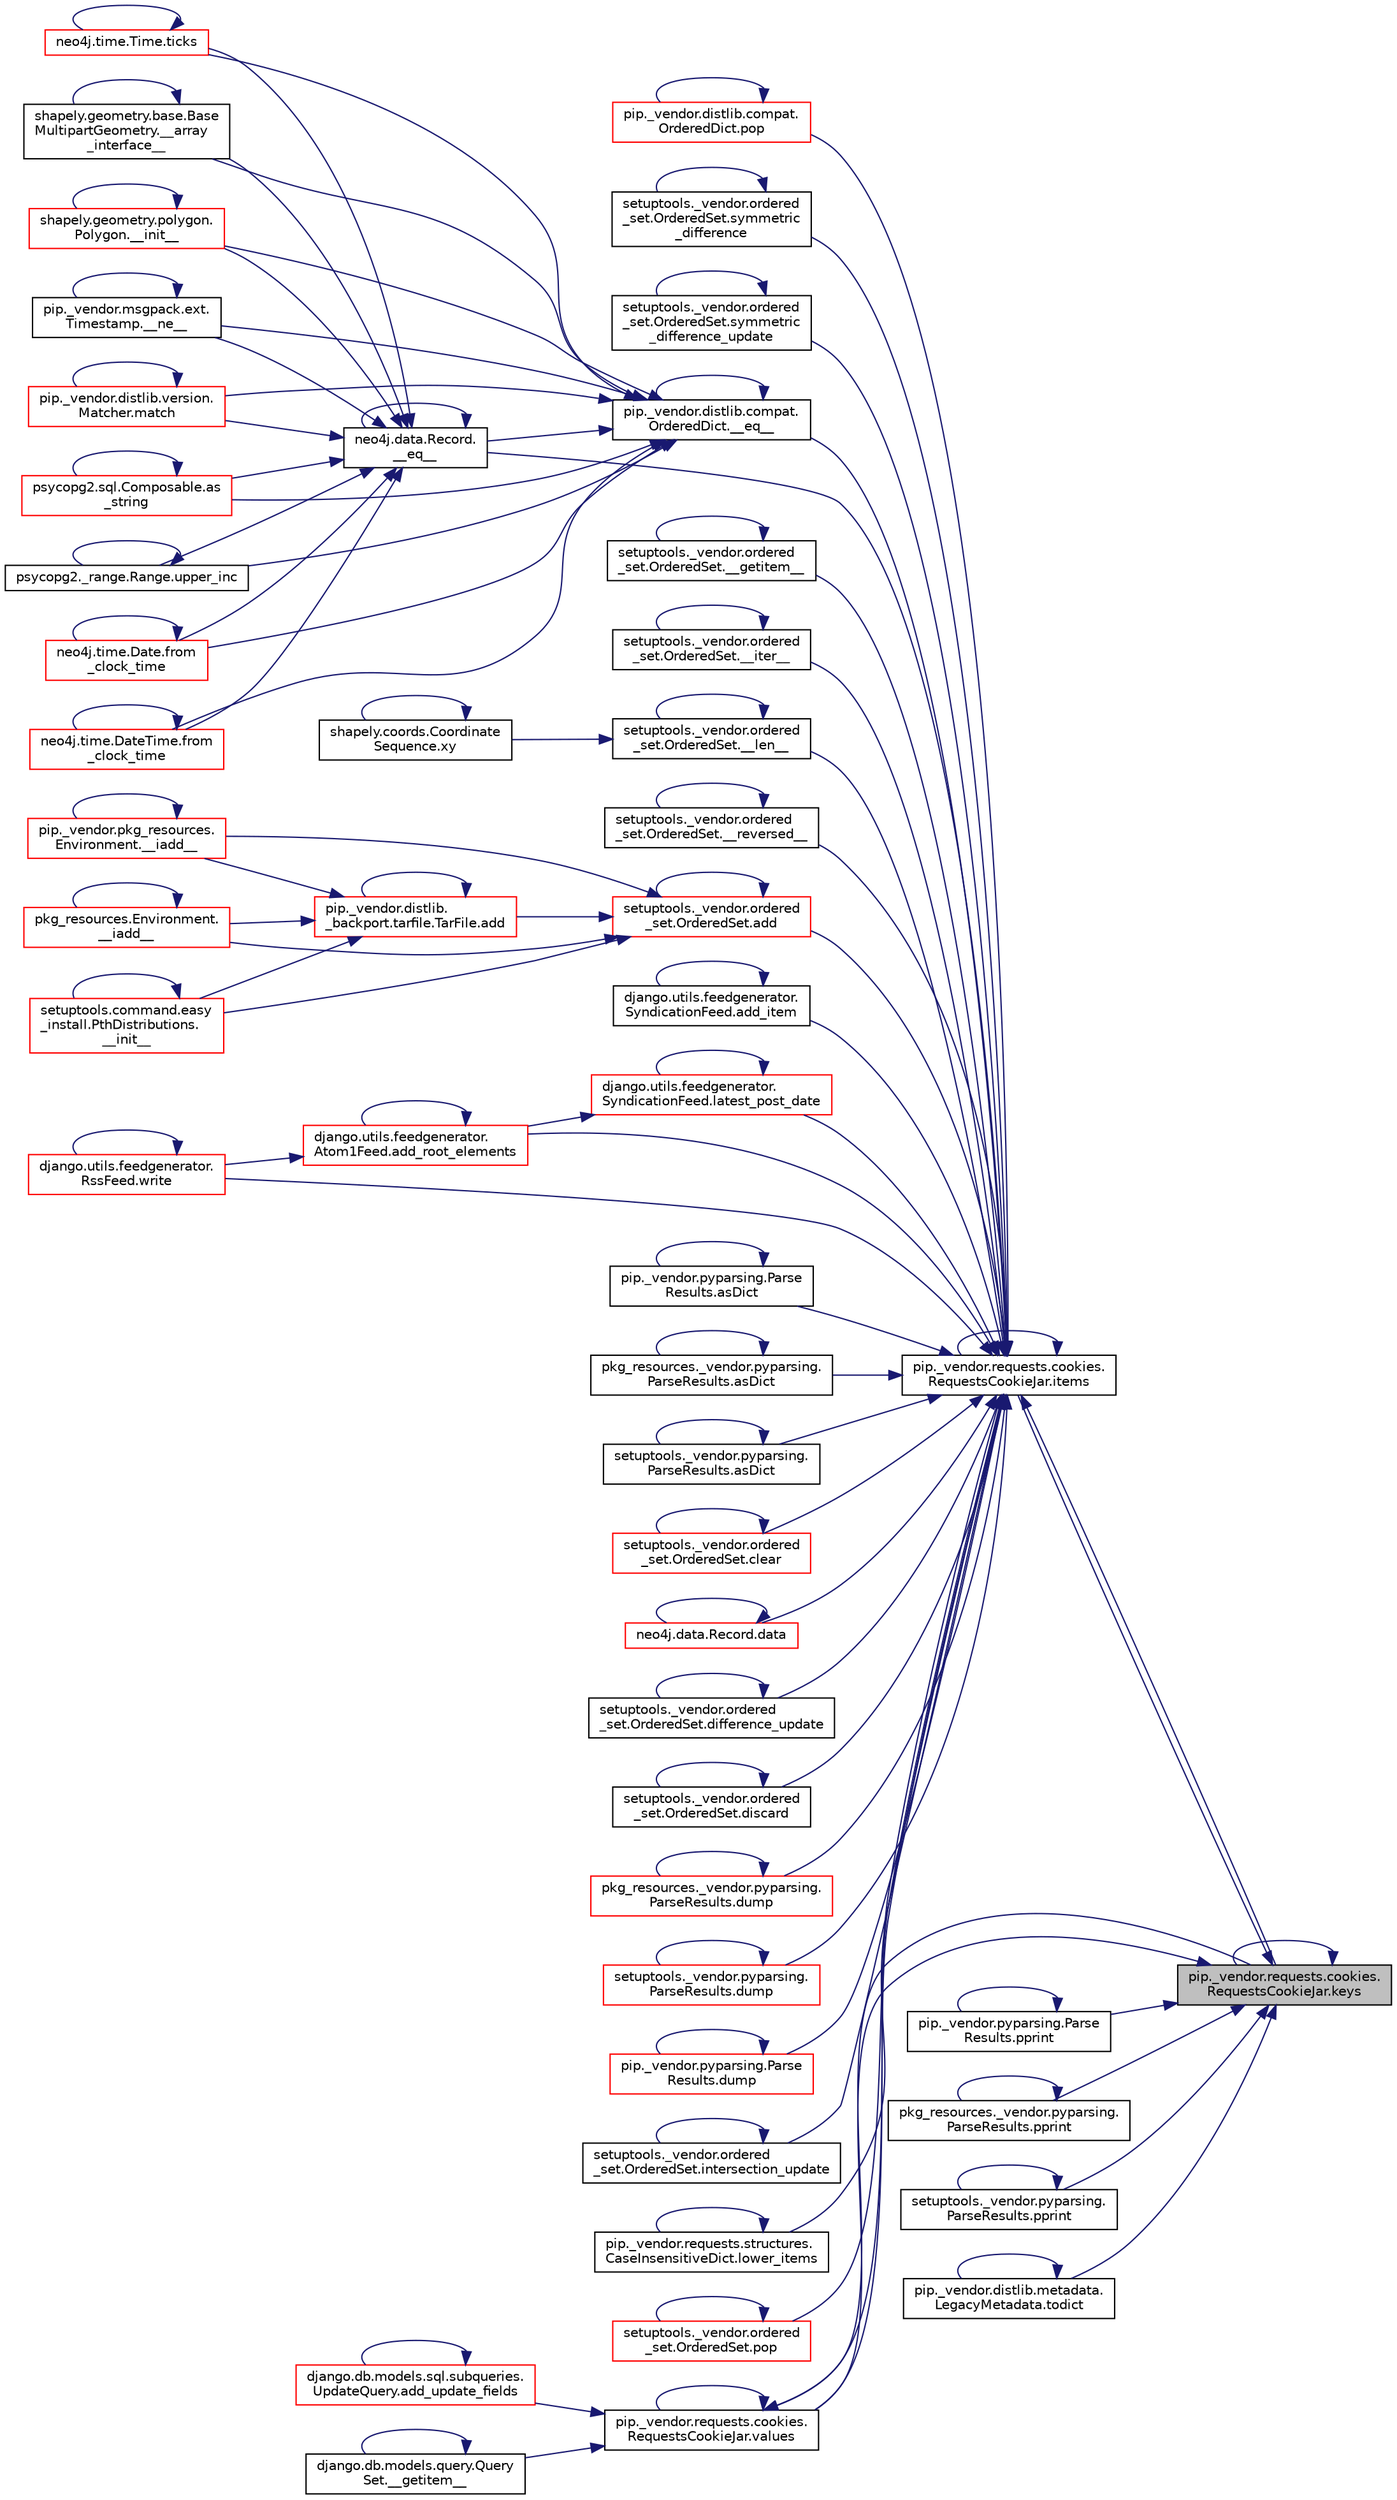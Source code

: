 digraph "pip._vendor.requests.cookies.RequestsCookieJar.keys"
{
 // LATEX_PDF_SIZE
  edge [fontname="Helvetica",fontsize="10",labelfontname="Helvetica",labelfontsize="10"];
  node [fontname="Helvetica",fontsize="10",shape=record];
  rankdir="RL";
  Node1 [label="pip._vendor.requests.cookies.\lRequestsCookieJar.keys",height=0.2,width=0.4,color="black", fillcolor="grey75", style="filled", fontcolor="black",tooltip=" "];
  Node1 -> Node2 [dir="back",color="midnightblue",fontsize="10",style="solid",fontname="Helvetica"];
  Node2 [label="pip._vendor.requests.cookies.\lRequestsCookieJar.items",height=0.2,width=0.4,color="black", fillcolor="white", style="filled",URL="$d9/d08/classpip_1_1__vendor_1_1requests_1_1cookies_1_1_requests_cookie_jar.html#a16943d14660f257b695673e38162c0f7",tooltip=" "];
  Node2 -> Node3 [dir="back",color="midnightblue",fontsize="10",style="solid",fontname="Helvetica"];
  Node3 [label="neo4j.data.Record.\l__eq__",height=0.2,width=0.4,color="black", fillcolor="white", style="filled",URL="$d8/da3/classneo4j_1_1data_1_1_record.html#a677599a593c35d675d8960d72462df9f",tooltip=" "];
  Node3 -> Node4 [dir="back",color="midnightblue",fontsize="10",style="solid",fontname="Helvetica"];
  Node4 [label="shapely.geometry.base.Base\lMultipartGeometry.__array\l_interface__",height=0.2,width=0.4,color="black", fillcolor="white", style="filled",URL="$df/d4a/classshapely_1_1geometry_1_1base_1_1_base_multipart_geometry.html#aa57caf9f9556c733425dee5dc556ac05",tooltip=" "];
  Node4 -> Node4 [dir="back",color="midnightblue",fontsize="10",style="solid",fontname="Helvetica"];
  Node3 -> Node3 [dir="back",color="midnightblue",fontsize="10",style="solid",fontname="Helvetica"];
  Node3 -> Node5 [dir="back",color="midnightblue",fontsize="10",style="solid",fontname="Helvetica"];
  Node5 [label="shapely.geometry.polygon.\lPolygon.__init__",height=0.2,width=0.4,color="red", fillcolor="white", style="filled",URL="$da/d80/classshapely_1_1geometry_1_1polygon_1_1_polygon.html#aa0b7892becd68ead1f110b5498c4e4be",tooltip=" "];
  Node5 -> Node5 [dir="back",color="midnightblue",fontsize="10",style="solid",fontname="Helvetica"];
  Node3 -> Node490 [dir="back",color="midnightblue",fontsize="10",style="solid",fontname="Helvetica"];
  Node490 [label="pip._vendor.msgpack.ext.\lTimestamp.__ne__",height=0.2,width=0.4,color="black", fillcolor="white", style="filled",URL="$d6/dd9/classpip_1_1__vendor_1_1msgpack_1_1ext_1_1_timestamp.html#a85bbfb0158c314f6747659d9d79fbc5f",tooltip=" "];
  Node490 -> Node490 [dir="back",color="midnightblue",fontsize="10",style="solid",fontname="Helvetica"];
  Node3 -> Node491 [dir="back",color="midnightblue",fontsize="10",style="solid",fontname="Helvetica"];
  Node491 [label="psycopg2.sql.Composable.as\l_string",height=0.2,width=0.4,color="red", fillcolor="white", style="filled",URL="$d8/d3d/classpsycopg2_1_1sql_1_1_composable.html#a77b13bb7380175e59facce7566dfb5f6",tooltip=" "];
  Node491 -> Node491 [dir="back",color="midnightblue",fontsize="10",style="solid",fontname="Helvetica"];
  Node3 -> Node200 [dir="back",color="midnightblue",fontsize="10",style="solid",fontname="Helvetica"];
  Node200 [label="neo4j.time.Date.from\l_clock_time",height=0.2,width=0.4,color="red", fillcolor="white", style="filled",URL="$d1/d6f/classneo4j_1_1time_1_1_date.html#a6e815a48a02a3f3d230e95d923cfb43b",tooltip=" "];
  Node200 -> Node200 [dir="back",color="midnightblue",fontsize="10",style="solid",fontname="Helvetica"];
  Node3 -> Node266 [dir="back",color="midnightblue",fontsize="10",style="solid",fontname="Helvetica"];
  Node266 [label="neo4j.time.DateTime.from\l_clock_time",height=0.2,width=0.4,color="red", fillcolor="white", style="filled",URL="$d4/dcd/classneo4j_1_1time_1_1_date_time.html#a12a2d4d1586b225b0a6156d4e6d4cc0c",tooltip=" "];
  Node266 -> Node266 [dir="back",color="midnightblue",fontsize="10",style="solid",fontname="Helvetica"];
  Node3 -> Node492 [dir="back",color="midnightblue",fontsize="10",style="solid",fontname="Helvetica"];
  Node492 [label="pip._vendor.distlib.version.\lMatcher.match",height=0.2,width=0.4,color="red", fillcolor="white", style="filled",URL="$d3/d6b/classpip_1_1__vendor_1_1distlib_1_1version_1_1_matcher.html#abab07ac81cd23c3863693a3986eca843",tooltip=" "];
  Node492 -> Node492 [dir="back",color="midnightblue",fontsize="10",style="solid",fontname="Helvetica"];
  Node3 -> Node267 [dir="back",color="midnightblue",fontsize="10",style="solid",fontname="Helvetica"];
  Node267 [label="neo4j.time.Time.ticks",height=0.2,width=0.4,color="red", fillcolor="white", style="filled",URL="$db/d2a/classneo4j_1_1time_1_1_time.html#af3cbc3ab118ea3f7c8aaee2cc13a89e1",tooltip=" "];
  Node267 -> Node267 [dir="back",color="midnightblue",fontsize="10",style="solid",fontname="Helvetica"];
  Node3 -> Node495 [dir="back",color="midnightblue",fontsize="10",style="solid",fontname="Helvetica"];
  Node495 [label="psycopg2._range.Range.upper_inc",height=0.2,width=0.4,color="black", fillcolor="white", style="filled",URL="$d0/dea/classpsycopg2_1_1__range_1_1_range.html#ab960d4f6c5956499e88d2b70b5043423",tooltip=" "];
  Node495 -> Node495 [dir="back",color="midnightblue",fontsize="10",style="solid",fontname="Helvetica"];
  Node2 -> Node489 [dir="back",color="midnightblue",fontsize="10",style="solid",fontname="Helvetica"];
  Node489 [label="pip._vendor.distlib.compat.\lOrderedDict.__eq__",height=0.2,width=0.4,color="black", fillcolor="white", style="filled",URL="$d8/dae/classpip_1_1__vendor_1_1distlib_1_1compat_1_1_ordered_dict.html#ae3489e81a223351378c9a41f93136439",tooltip=" "];
  Node489 -> Node4 [dir="back",color="midnightblue",fontsize="10",style="solid",fontname="Helvetica"];
  Node489 -> Node3 [dir="back",color="midnightblue",fontsize="10",style="solid",fontname="Helvetica"];
  Node489 -> Node489 [dir="back",color="midnightblue",fontsize="10",style="solid",fontname="Helvetica"];
  Node489 -> Node5 [dir="back",color="midnightblue",fontsize="10",style="solid",fontname="Helvetica"];
  Node489 -> Node490 [dir="back",color="midnightblue",fontsize="10",style="solid",fontname="Helvetica"];
  Node489 -> Node491 [dir="back",color="midnightblue",fontsize="10",style="solid",fontname="Helvetica"];
  Node489 -> Node200 [dir="back",color="midnightblue",fontsize="10",style="solid",fontname="Helvetica"];
  Node489 -> Node266 [dir="back",color="midnightblue",fontsize="10",style="solid",fontname="Helvetica"];
  Node489 -> Node492 [dir="back",color="midnightblue",fontsize="10",style="solid",fontname="Helvetica"];
  Node489 -> Node267 [dir="back",color="midnightblue",fontsize="10",style="solid",fontname="Helvetica"];
  Node489 -> Node495 [dir="back",color="midnightblue",fontsize="10",style="solid",fontname="Helvetica"];
  Node2 -> Node12 [dir="back",color="midnightblue",fontsize="10",style="solid",fontname="Helvetica"];
  Node12 [label="setuptools._vendor.ordered\l_set.OrderedSet.__getitem__",height=0.2,width=0.4,color="black", fillcolor="white", style="filled",URL="$d0/d40/classsetuptools_1_1__vendor_1_1ordered__set_1_1_ordered_set.html#afa5d263824cc35374a0cf762672f68ae",tooltip=" "];
  Node12 -> Node12 [dir="back",color="midnightblue",fontsize="10",style="solid",fontname="Helvetica"];
  Node2 -> Node496 [dir="back",color="midnightblue",fontsize="10",style="solid",fontname="Helvetica"];
  Node496 [label="setuptools._vendor.ordered\l_set.OrderedSet.__iter__",height=0.2,width=0.4,color="black", fillcolor="white", style="filled",URL="$d0/d40/classsetuptools_1_1__vendor_1_1ordered__set_1_1_ordered_set.html#a3238ae7179a07f6e984b517f9ea91b33",tooltip=" "];
  Node496 -> Node496 [dir="back",color="midnightblue",fontsize="10",style="solid",fontname="Helvetica"];
  Node2 -> Node497 [dir="back",color="midnightblue",fontsize="10",style="solid",fontname="Helvetica"];
  Node497 [label="setuptools._vendor.ordered\l_set.OrderedSet.__len__",height=0.2,width=0.4,color="black", fillcolor="white", style="filled",URL="$d0/d40/classsetuptools_1_1__vendor_1_1ordered__set_1_1_ordered_set.html#a0e386977ecad62376c21292b091bdc6d",tooltip=" "];
  Node497 -> Node497 [dir="back",color="midnightblue",fontsize="10",style="solid",fontname="Helvetica"];
  Node497 -> Node498 [dir="back",color="midnightblue",fontsize="10",style="solid",fontname="Helvetica"];
  Node498 [label="shapely.coords.Coordinate\lSequence.xy",height=0.2,width=0.4,color="black", fillcolor="white", style="filled",URL="$dd/d23/classshapely_1_1coords_1_1_coordinate_sequence.html#a0a6c867561a6ff8c0e2cc62688af4fa7",tooltip=" "];
  Node498 -> Node498 [dir="back",color="midnightblue",fontsize="10",style="solid",fontname="Helvetica"];
  Node2 -> Node499 [dir="back",color="midnightblue",fontsize="10",style="solid",fontname="Helvetica"];
  Node499 [label="setuptools._vendor.ordered\l_set.OrderedSet.__reversed__",height=0.2,width=0.4,color="black", fillcolor="white", style="filled",URL="$d0/d40/classsetuptools_1_1__vendor_1_1ordered__set_1_1_ordered_set.html#ac65bb1aa0efb9abd266b9b3b5befb95d",tooltip=" "];
  Node499 -> Node499 [dir="back",color="midnightblue",fontsize="10",style="solid",fontname="Helvetica"];
  Node2 -> Node500 [dir="back",color="midnightblue",fontsize="10",style="solid",fontname="Helvetica"];
  Node500 [label="setuptools._vendor.ordered\l_set.OrderedSet.add",height=0.2,width=0.4,color="red", fillcolor="white", style="filled",URL="$d0/d40/classsetuptools_1_1__vendor_1_1ordered__set_1_1_ordered_set.html#af53bf94a4162a3a93f25d7ccbe8bb7a2",tooltip=" "];
  Node500 -> Node60 [dir="back",color="midnightblue",fontsize="10",style="solid",fontname="Helvetica"];
  Node60 [label="pip._vendor.pkg_resources.\lEnvironment.__iadd__",height=0.2,width=0.4,color="red", fillcolor="white", style="filled",URL="$de/d79/classpip_1_1__vendor_1_1pkg__resources_1_1_environment.html#ad026f479ac7031c92cf7cec14cef654f",tooltip=" "];
  Node60 -> Node60 [dir="back",color="midnightblue",fontsize="10",style="solid",fontname="Helvetica"];
  Node500 -> Node67 [dir="back",color="midnightblue",fontsize="10",style="solid",fontname="Helvetica"];
  Node67 [label="pkg_resources.Environment.\l__iadd__",height=0.2,width=0.4,color="red", fillcolor="white", style="filled",URL="$dd/d81/classpkg__resources_1_1_environment.html#ac8fc54442fe5e9c647b57320e7ccf78a",tooltip=" "];
  Node67 -> Node67 [dir="back",color="midnightblue",fontsize="10",style="solid",fontname="Helvetica"];
  Node500 -> Node68 [dir="back",color="midnightblue",fontsize="10",style="solid",fontname="Helvetica"];
  Node68 [label="setuptools.command.easy\l_install.PthDistributions.\l__init__",height=0.2,width=0.4,color="red", fillcolor="white", style="filled",URL="$d2/d49/classsetuptools_1_1command_1_1easy__install_1_1_pth_distributions.html#a1ca1a1ca566543e0e54d7ae015a16dc5",tooltip=" "];
  Node68 -> Node68 [dir="back",color="midnightblue",fontsize="10",style="solid",fontname="Helvetica"];
  Node500 -> Node500 [dir="back",color="midnightblue",fontsize="10",style="solid",fontname="Helvetica"];
  Node500 -> Node69 [dir="back",color="midnightblue",fontsize="10",style="solid",fontname="Helvetica"];
  Node69 [label="pip._vendor.distlib.\l_backport.tarfile.TarFile.add",height=0.2,width=0.4,color="red", fillcolor="white", style="filled",URL="$d7/d1d/classpip_1_1__vendor_1_1distlib_1_1__backport_1_1tarfile_1_1_tar_file.html#a79067a66314d66032cb43144c54355a2",tooltip=" "];
  Node69 -> Node60 [dir="back",color="midnightblue",fontsize="10",style="solid",fontname="Helvetica"];
  Node69 -> Node67 [dir="back",color="midnightblue",fontsize="10",style="solid",fontname="Helvetica"];
  Node69 -> Node68 [dir="back",color="midnightblue",fontsize="10",style="solid",fontname="Helvetica"];
  Node69 -> Node69 [dir="back",color="midnightblue",fontsize="10",style="solid",fontname="Helvetica"];
  Node2 -> Node501 [dir="back",color="midnightblue",fontsize="10",style="solid",fontname="Helvetica"];
  Node501 [label="django.utils.feedgenerator.\lSyndicationFeed.add_item",height=0.2,width=0.4,color="black", fillcolor="white", style="filled",URL="$d7/dc3/classdjango_1_1utils_1_1feedgenerator_1_1_syndication_feed.html#a581b1cda4798116e5c961f20818edbb6",tooltip=" "];
  Node501 -> Node501 [dir="back",color="midnightblue",fontsize="10",style="solid",fontname="Helvetica"];
  Node2 -> Node502 [dir="back",color="midnightblue",fontsize="10",style="solid",fontname="Helvetica"];
  Node502 [label="django.utils.feedgenerator.\lAtom1Feed.add_root_elements",height=0.2,width=0.4,color="red", fillcolor="white", style="filled",URL="$d2/dc8/classdjango_1_1utils_1_1feedgenerator_1_1_atom1_feed.html#a3fb3c960923723e1eb0769332f4b7f17",tooltip=" "];
  Node502 -> Node502 [dir="back",color="midnightblue",fontsize="10",style="solid",fontname="Helvetica"];
  Node502 -> Node503 [dir="back",color="midnightblue",fontsize="10",style="solid",fontname="Helvetica"];
  Node503 [label="django.utils.feedgenerator.\lRssFeed.write",height=0.2,width=0.4,color="red", fillcolor="white", style="filled",URL="$d7/db3/classdjango_1_1utils_1_1feedgenerator_1_1_rss_feed.html#aa4949e5bd3c397a1a6ce7ce18979ec62",tooltip=" "];
  Node503 -> Node503 [dir="back",color="midnightblue",fontsize="10",style="solid",fontname="Helvetica"];
  Node2 -> Node505 [dir="back",color="midnightblue",fontsize="10",style="solid",fontname="Helvetica"];
  Node505 [label="pip._vendor.pyparsing.Parse\lResults.asDict",height=0.2,width=0.4,color="black", fillcolor="white", style="filled",URL="$d3/d5b/classpip_1_1__vendor_1_1pyparsing_1_1_parse_results.html#a2a26c1c250002905345967e6cc0bd632",tooltip=" "];
  Node505 -> Node505 [dir="back",color="midnightblue",fontsize="10",style="solid",fontname="Helvetica"];
  Node2 -> Node506 [dir="back",color="midnightblue",fontsize="10",style="solid",fontname="Helvetica"];
  Node506 [label="pkg_resources._vendor.pyparsing.\lParseResults.asDict",height=0.2,width=0.4,color="black", fillcolor="white", style="filled",URL="$d3/d93/classpkg__resources_1_1__vendor_1_1pyparsing_1_1_parse_results.html#ab73f26af9e7cc95de6dbb0d54d7a81ba",tooltip=" "];
  Node506 -> Node506 [dir="back",color="midnightblue",fontsize="10",style="solid",fontname="Helvetica"];
  Node2 -> Node507 [dir="back",color="midnightblue",fontsize="10",style="solid",fontname="Helvetica"];
  Node507 [label="setuptools._vendor.pyparsing.\lParseResults.asDict",height=0.2,width=0.4,color="black", fillcolor="white", style="filled",URL="$df/d77/classsetuptools_1_1__vendor_1_1pyparsing_1_1_parse_results.html#aa94e10c70716802a5bd2d265bbaa2f65",tooltip=" "];
  Node507 -> Node507 [dir="back",color="midnightblue",fontsize="10",style="solid",fontname="Helvetica"];
  Node2 -> Node508 [dir="back",color="midnightblue",fontsize="10",style="solid",fontname="Helvetica"];
  Node508 [label="setuptools._vendor.ordered\l_set.OrderedSet.clear",height=0.2,width=0.4,color="red", fillcolor="white", style="filled",URL="$d0/d40/classsetuptools_1_1__vendor_1_1ordered__set_1_1_ordered_set.html#a8b928f1bac1c68eedf2efac951d28d51",tooltip=" "];
  Node508 -> Node508 [dir="back",color="midnightblue",fontsize="10",style="solid",fontname="Helvetica"];
  Node2 -> Node509 [dir="back",color="midnightblue",fontsize="10",style="solid",fontname="Helvetica"];
  Node509 [label="neo4j.data.Record.data",height=0.2,width=0.4,color="red", fillcolor="white", style="filled",URL="$d8/da3/classneo4j_1_1data_1_1_record.html#a24123084c9f60275847a4509076677bf",tooltip=" "];
  Node509 -> Node509 [dir="back",color="midnightblue",fontsize="10",style="solid",fontname="Helvetica"];
  Node2 -> Node575 [dir="back",color="midnightblue",fontsize="10",style="solid",fontname="Helvetica"];
  Node575 [label="setuptools._vendor.ordered\l_set.OrderedSet.difference_update",height=0.2,width=0.4,color="black", fillcolor="white", style="filled",URL="$d0/d40/classsetuptools_1_1__vendor_1_1ordered__set_1_1_ordered_set.html#a7d9d09bfb237ae7409570e6ad7c59f01",tooltip=" "];
  Node575 -> Node575 [dir="back",color="midnightblue",fontsize="10",style="solid",fontname="Helvetica"];
  Node2 -> Node576 [dir="back",color="midnightblue",fontsize="10",style="solid",fontname="Helvetica"];
  Node576 [label="setuptools._vendor.ordered\l_set.OrderedSet.discard",height=0.2,width=0.4,color="black", fillcolor="white", style="filled",URL="$d0/d40/classsetuptools_1_1__vendor_1_1ordered__set_1_1_ordered_set.html#aba1c2bb8144014dfad2f2d4872fe1337",tooltip=" "];
  Node576 -> Node576 [dir="back",color="midnightblue",fontsize="10",style="solid",fontname="Helvetica"];
  Node2 -> Node577 [dir="back",color="midnightblue",fontsize="10",style="solid",fontname="Helvetica"];
  Node577 [label="pkg_resources._vendor.pyparsing.\lParseResults.dump",height=0.2,width=0.4,color="red", fillcolor="white", style="filled",URL="$d3/d93/classpkg__resources_1_1__vendor_1_1pyparsing_1_1_parse_results.html#a8ef896f3757488f88d385652f96e7b1b",tooltip=" "];
  Node577 -> Node577 [dir="back",color="midnightblue",fontsize="10",style="solid",fontname="Helvetica"];
  Node2 -> Node581 [dir="back",color="midnightblue",fontsize="10",style="solid",fontname="Helvetica"];
  Node581 [label="setuptools._vendor.pyparsing.\lParseResults.dump",height=0.2,width=0.4,color="red", fillcolor="white", style="filled",URL="$df/d77/classsetuptools_1_1__vendor_1_1pyparsing_1_1_parse_results.html#a1a4a3dd9ab26677a709fdcbb2289da04",tooltip=" "];
  Node581 -> Node581 [dir="back",color="midnightblue",fontsize="10",style="solid",fontname="Helvetica"];
  Node2 -> Node583 [dir="back",color="midnightblue",fontsize="10",style="solid",fontname="Helvetica"];
  Node583 [label="pip._vendor.pyparsing.Parse\lResults.dump",height=0.2,width=0.4,color="red", fillcolor="white", style="filled",URL="$d3/d5b/classpip_1_1__vendor_1_1pyparsing_1_1_parse_results.html#a72363ec5208e922eae5732bf122c0480",tooltip=" "];
  Node583 -> Node583 [dir="back",color="midnightblue",fontsize="10",style="solid",fontname="Helvetica"];
  Node2 -> Node585 [dir="back",color="midnightblue",fontsize="10",style="solid",fontname="Helvetica"];
  Node585 [label="setuptools._vendor.ordered\l_set.OrderedSet.intersection_update",height=0.2,width=0.4,color="black", fillcolor="white", style="filled",URL="$d0/d40/classsetuptools_1_1__vendor_1_1ordered__set_1_1_ordered_set.html#aa74cb4ee0ea35a15b0e0db2f88d8b79d",tooltip=" "];
  Node585 -> Node585 [dir="back",color="midnightblue",fontsize="10",style="solid",fontname="Helvetica"];
  Node2 -> Node2 [dir="back",color="midnightblue",fontsize="10",style="solid",fontname="Helvetica"];
  Node2 -> Node1 [dir="back",color="midnightblue",fontsize="10",style="solid",fontname="Helvetica"];
  Node2 -> Node586 [dir="back",color="midnightblue",fontsize="10",style="solid",fontname="Helvetica"];
  Node586 [label="django.utils.feedgenerator.\lSyndicationFeed.latest_post_date",height=0.2,width=0.4,color="red", fillcolor="white", style="filled",URL="$d7/dc3/classdjango_1_1utils_1_1feedgenerator_1_1_syndication_feed.html#acb91f3a383f15b6ec997db8c443b440e",tooltip=" "];
  Node586 -> Node502 [dir="back",color="midnightblue",fontsize="10",style="solid",fontname="Helvetica"];
  Node586 -> Node586 [dir="back",color="midnightblue",fontsize="10",style="solid",fontname="Helvetica"];
  Node2 -> Node588 [dir="back",color="midnightblue",fontsize="10",style="solid",fontname="Helvetica"];
  Node588 [label="pip._vendor.requests.structures.\lCaseInsensitiveDict.lower_items",height=0.2,width=0.4,color="black", fillcolor="white", style="filled",URL="$d3/de3/classpip_1_1__vendor_1_1requests_1_1structures_1_1_case_insensitive_dict.html#ac97d90e15e0694b54a675b57bcfaac62",tooltip=" "];
  Node588 -> Node588 [dir="back",color="midnightblue",fontsize="10",style="solid",fontname="Helvetica"];
  Node2 -> Node589 [dir="back",color="midnightblue",fontsize="10",style="solid",fontname="Helvetica"];
  Node589 [label="setuptools._vendor.ordered\l_set.OrderedSet.pop",height=0.2,width=0.4,color="red", fillcolor="white", style="filled",URL="$d0/d40/classsetuptools_1_1__vendor_1_1ordered__set_1_1_ordered_set.html#a2c082ff6ec71d46b9bfc294323720611",tooltip=" "];
  Node589 -> Node589 [dir="back",color="midnightblue",fontsize="10",style="solid",fontname="Helvetica"];
  Node2 -> Node590 [dir="back",color="midnightblue",fontsize="10",style="solid",fontname="Helvetica"];
  Node590 [label="pip._vendor.distlib.compat.\lOrderedDict.pop",height=0.2,width=0.4,color="red", fillcolor="white", style="filled",URL="$d8/dae/classpip_1_1__vendor_1_1distlib_1_1compat_1_1_ordered_dict.html#ae316e3827116112c73a1817614580875",tooltip=" "];
  Node590 -> Node590 [dir="back",color="midnightblue",fontsize="10",style="solid",fontname="Helvetica"];
  Node2 -> Node592 [dir="back",color="midnightblue",fontsize="10",style="solid",fontname="Helvetica"];
  Node592 [label="setuptools._vendor.ordered\l_set.OrderedSet.symmetric\l_difference",height=0.2,width=0.4,color="black", fillcolor="white", style="filled",URL="$d0/d40/classsetuptools_1_1__vendor_1_1ordered__set_1_1_ordered_set.html#a3cb605fe96c3dd88b27099de9ac919d4",tooltip=" "];
  Node592 -> Node592 [dir="back",color="midnightblue",fontsize="10",style="solid",fontname="Helvetica"];
  Node2 -> Node593 [dir="back",color="midnightblue",fontsize="10",style="solid",fontname="Helvetica"];
  Node593 [label="setuptools._vendor.ordered\l_set.OrderedSet.symmetric\l_difference_update",height=0.2,width=0.4,color="black", fillcolor="white", style="filled",URL="$d0/d40/classsetuptools_1_1__vendor_1_1ordered__set_1_1_ordered_set.html#a52a023f956d56fc4cead0069a91e4e1a",tooltip=" "];
  Node593 -> Node593 [dir="back",color="midnightblue",fontsize="10",style="solid",fontname="Helvetica"];
  Node2 -> Node678 [dir="back",color="midnightblue",fontsize="10",style="solid",fontname="Helvetica"];
  Node678 [label="pip._vendor.requests.cookies.\lRequestsCookieJar.values",height=0.2,width=0.4,color="black", fillcolor="white", style="filled",URL="$d9/d08/classpip_1_1__vendor_1_1requests_1_1cookies_1_1_requests_cookie_jar.html#ab1664c19386b98ad1335989e85f40ce0",tooltip=" "];
  Node678 -> Node599 [dir="back",color="midnightblue",fontsize="10",style="solid",fontname="Helvetica"];
  Node599 [label="django.db.models.query.Query\lSet.__getitem__",height=0.2,width=0.4,color="black", fillcolor="white", style="filled",URL="$dd/d94/classdjango_1_1db_1_1models_1_1query_1_1_query_set.html#a4347b645353b4c67495440206730581d",tooltip=" "];
  Node599 -> Node599 [dir="back",color="midnightblue",fontsize="10",style="solid",fontname="Helvetica"];
  Node678 -> Node600 [dir="back",color="midnightblue",fontsize="10",style="solid",fontname="Helvetica"];
  Node600 [label="django.db.models.sql.subqueries.\lUpdateQuery.add_update_fields",height=0.2,width=0.4,color="red", fillcolor="white", style="filled",URL="$d5/de4/classdjango_1_1db_1_1models_1_1sql_1_1subqueries_1_1_update_query.html#a0c20d6a9cccb46b1d1b6b455f73caff7",tooltip=" "];
  Node600 -> Node600 [dir="back",color="midnightblue",fontsize="10",style="solid",fontname="Helvetica"];
  Node678 -> Node2 [dir="back",color="midnightblue",fontsize="10",style="solid",fontname="Helvetica"];
  Node678 -> Node1 [dir="back",color="midnightblue",fontsize="10",style="solid",fontname="Helvetica"];
  Node678 -> Node678 [dir="back",color="midnightblue",fontsize="10",style="solid",fontname="Helvetica"];
  Node2 -> Node503 [dir="back",color="midnightblue",fontsize="10",style="solid",fontname="Helvetica"];
  Node1 -> Node1 [dir="back",color="midnightblue",fontsize="10",style="solid",fontname="Helvetica"];
  Node1 -> Node679 [dir="back",color="midnightblue",fontsize="10",style="solid",fontname="Helvetica"];
  Node679 [label="pip._vendor.pyparsing.Parse\lResults.pprint",height=0.2,width=0.4,color="black", fillcolor="white", style="filled",URL="$d3/d5b/classpip_1_1__vendor_1_1pyparsing_1_1_parse_results.html#a1f6974ac9cf4819285440690c60e906d",tooltip=" "];
  Node679 -> Node679 [dir="back",color="midnightblue",fontsize="10",style="solid",fontname="Helvetica"];
  Node1 -> Node680 [dir="back",color="midnightblue",fontsize="10",style="solid",fontname="Helvetica"];
  Node680 [label="pkg_resources._vendor.pyparsing.\lParseResults.pprint",height=0.2,width=0.4,color="black", fillcolor="white", style="filled",URL="$d3/d93/classpkg__resources_1_1__vendor_1_1pyparsing_1_1_parse_results.html#a28f4fe2bd68aa375b65895376aac54dc",tooltip=" "];
  Node680 -> Node680 [dir="back",color="midnightblue",fontsize="10",style="solid",fontname="Helvetica"];
  Node1 -> Node681 [dir="back",color="midnightblue",fontsize="10",style="solid",fontname="Helvetica"];
  Node681 [label="setuptools._vendor.pyparsing.\lParseResults.pprint",height=0.2,width=0.4,color="black", fillcolor="white", style="filled",URL="$df/d77/classsetuptools_1_1__vendor_1_1pyparsing_1_1_parse_results.html#a6e2b65f5995958a5ca7a9c14faf7ddc5",tooltip=" "];
  Node681 -> Node681 [dir="back",color="midnightblue",fontsize="10",style="solid",fontname="Helvetica"];
  Node1 -> Node682 [dir="back",color="midnightblue",fontsize="10",style="solid",fontname="Helvetica"];
  Node682 [label="pip._vendor.distlib.metadata.\lLegacyMetadata.todict",height=0.2,width=0.4,color="black", fillcolor="white", style="filled",URL="$d3/dc5/classpip_1_1__vendor_1_1distlib_1_1metadata_1_1_legacy_metadata.html#a536602a48821bb0182c5425f86f1116d",tooltip=" "];
  Node682 -> Node682 [dir="back",color="midnightblue",fontsize="10",style="solid",fontname="Helvetica"];
  Node1 -> Node678 [dir="back",color="midnightblue",fontsize="10",style="solid",fontname="Helvetica"];
}
